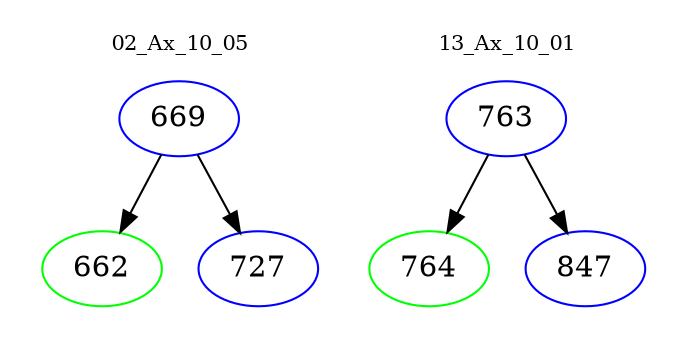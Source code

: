 digraph{
subgraph cluster_0 {
color = white
label = "02_Ax_10_05";
fontsize=10;
T0_669 [label="669", color="blue"]
T0_669 -> T0_662 [color="black"]
T0_662 [label="662", color="green"]
T0_669 -> T0_727 [color="black"]
T0_727 [label="727", color="blue"]
}
subgraph cluster_1 {
color = white
label = "13_Ax_10_01";
fontsize=10;
T1_763 [label="763", color="blue"]
T1_763 -> T1_764 [color="black"]
T1_764 [label="764", color="green"]
T1_763 -> T1_847 [color="black"]
T1_847 [label="847", color="blue"]
}
}
